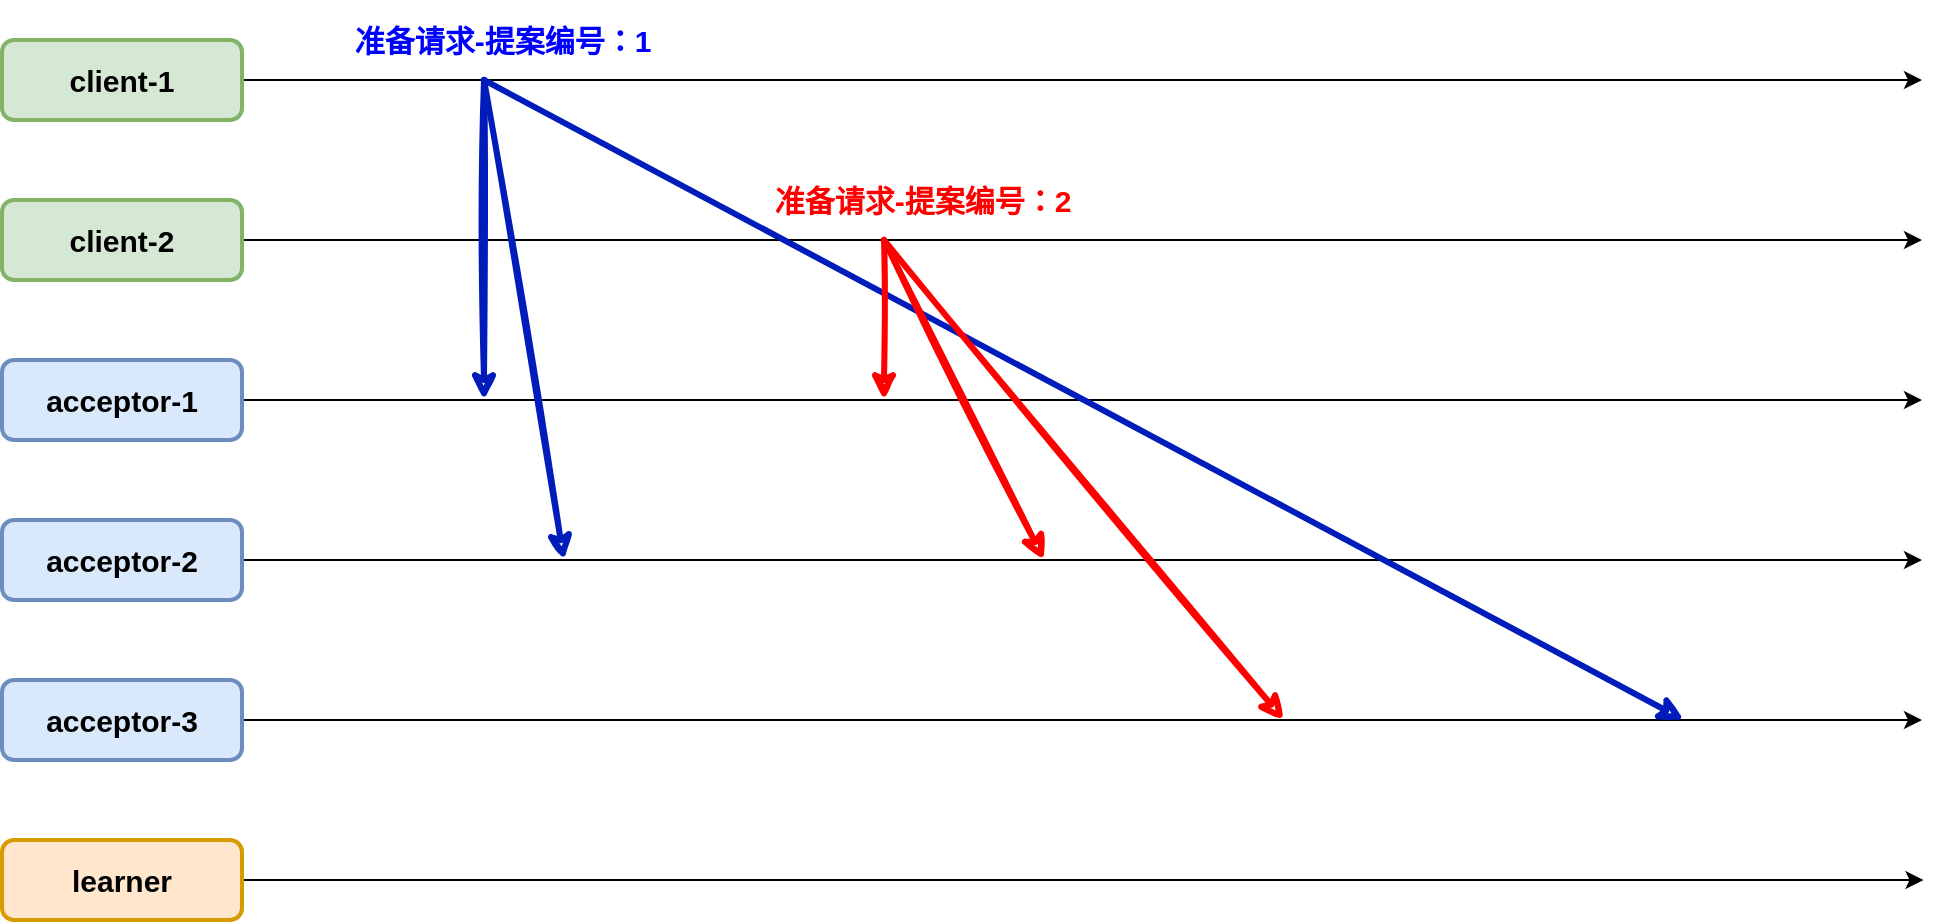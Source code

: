 <mxfile version="20.6.0" type="github">
  <diagram id="27dsswfi7owa3B7K1qoY" name="第 1 页">
    <mxGraphModel dx="1878" dy="593" grid="1" gridSize="10" guides="1" tooltips="1" connect="1" arrows="1" fold="1" page="1" pageScale="1" pageWidth="827" pageHeight="1169" math="0" shadow="0">
      <root>
        <mxCell id="0" />
        <mxCell id="1" parent="0" />
        <mxCell id="TPTUtuKNAYU8BtjrPK0Z-13" style="edgeStyle=orthogonalEdgeStyle;rounded=0;orthogonalLoop=1;jettySize=auto;html=1;fontSize=15;" edge="1" parent="1" source="TPTUtuKNAYU8BtjrPK0Z-3">
          <mxGeometry relative="1" as="geometry">
            <mxPoint x="960" y="180" as="targetPoint" />
          </mxGeometry>
        </mxCell>
        <mxCell id="TPTUtuKNAYU8BtjrPK0Z-3" value="client-1" style="rounded=1;whiteSpace=wrap;html=1;strokeWidth=2;fillWeight=4;hachureGap=8;hachureAngle=45;fillColor=#d5e8d4;sketch=0;strokeColor=#82b366;fontSize=15;fontStyle=1" vertex="1" parent="1">
          <mxGeometry y="160" width="120" height="40" as="geometry" />
        </mxCell>
        <mxCell id="TPTUtuKNAYU8BtjrPK0Z-14" style="edgeStyle=orthogonalEdgeStyle;rounded=0;orthogonalLoop=1;jettySize=auto;html=1;fontSize=15;" edge="1" parent="1" source="TPTUtuKNAYU8BtjrPK0Z-7">
          <mxGeometry relative="1" as="geometry">
            <mxPoint x="960" y="260" as="targetPoint" />
          </mxGeometry>
        </mxCell>
        <mxCell id="TPTUtuKNAYU8BtjrPK0Z-7" value="client-2" style="rounded=1;whiteSpace=wrap;html=1;strokeWidth=2;fillWeight=4;hachureGap=8;hachureAngle=45;fillColor=#d5e8d4;sketch=0;strokeColor=#82b366;fontSize=15;fontStyle=1" vertex="1" parent="1">
          <mxGeometry y="240" width="120" height="40" as="geometry" />
        </mxCell>
        <mxCell id="TPTUtuKNAYU8BtjrPK0Z-15" style="edgeStyle=orthogonalEdgeStyle;rounded=0;orthogonalLoop=1;jettySize=auto;html=1;fontSize=15;" edge="1" parent="1" source="TPTUtuKNAYU8BtjrPK0Z-8">
          <mxGeometry relative="1" as="geometry">
            <mxPoint x="960" y="340" as="targetPoint" />
          </mxGeometry>
        </mxCell>
        <mxCell id="TPTUtuKNAYU8BtjrPK0Z-8" value="acceptor-1" style="rounded=1;whiteSpace=wrap;html=1;strokeWidth=2;fillWeight=4;hachureGap=8;hachureAngle=45;fillColor=#dae8fc;sketch=0;strokeColor=#6c8ebf;fontSize=15;fontStyle=1" vertex="1" parent="1">
          <mxGeometry y="320" width="120" height="40" as="geometry" />
        </mxCell>
        <mxCell id="TPTUtuKNAYU8BtjrPK0Z-17" style="edgeStyle=orthogonalEdgeStyle;rounded=0;orthogonalLoop=1;jettySize=auto;html=1;fontSize=15;" edge="1" parent="1" source="TPTUtuKNAYU8BtjrPK0Z-10">
          <mxGeometry relative="1" as="geometry">
            <mxPoint x="960" y="420" as="targetPoint" />
          </mxGeometry>
        </mxCell>
        <mxCell id="TPTUtuKNAYU8BtjrPK0Z-10" value="acceptor-2" style="rounded=1;whiteSpace=wrap;html=1;strokeWidth=2;fillWeight=4;hachureGap=8;hachureAngle=45;fillColor=#dae8fc;sketch=0;strokeColor=#6c8ebf;fontSize=15;fontStyle=1" vertex="1" parent="1">
          <mxGeometry y="400" width="120" height="40" as="geometry" />
        </mxCell>
        <mxCell id="TPTUtuKNAYU8BtjrPK0Z-18" style="edgeStyle=orthogonalEdgeStyle;rounded=0;orthogonalLoop=1;jettySize=auto;html=1;fontSize=15;" edge="1" parent="1" source="TPTUtuKNAYU8BtjrPK0Z-11">
          <mxGeometry relative="1" as="geometry">
            <mxPoint x="960" y="500" as="targetPoint" />
          </mxGeometry>
        </mxCell>
        <mxCell id="TPTUtuKNAYU8BtjrPK0Z-11" value="acceptor-3" style="rounded=1;whiteSpace=wrap;html=1;strokeWidth=2;fillWeight=4;hachureGap=8;hachureAngle=45;fillColor=#dae8fc;sketch=0;strokeColor=#6c8ebf;fontSize=15;fontStyle=1" vertex="1" parent="1">
          <mxGeometry y="480" width="120" height="40" as="geometry" />
        </mxCell>
        <mxCell id="TPTUtuKNAYU8BtjrPK0Z-16" value="" style="endArrow=classic;html=1;rounded=0;fontSize=15;strokeWidth=3;sketch=1;shadow=0;fillColor=#0050ef;strokeColor=#001DBC;fontColor=#0000FF;" edge="1" parent="1">
          <mxGeometry width="50" height="50" relative="1" as="geometry">
            <mxPoint x="241" y="180" as="sourcePoint" />
            <mxPoint x="241" y="340" as="targetPoint" />
          </mxGeometry>
        </mxCell>
        <mxCell id="TPTUtuKNAYU8BtjrPK0Z-20" value="" style="endArrow=classic;html=1;rounded=0;fontSize=15;strokeWidth=3;sketch=1;shadow=0;fillColor=#0050ef;strokeColor=#001DBC;" edge="1" parent="1">
          <mxGeometry width="50" height="50" relative="1" as="geometry">
            <mxPoint x="241" y="180" as="sourcePoint" />
            <mxPoint x="281" y="420" as="targetPoint" />
          </mxGeometry>
        </mxCell>
        <mxCell id="TPTUtuKNAYU8BtjrPK0Z-21" value="" style="endArrow=classic;html=1;rounded=0;fontSize=15;strokeWidth=3;sketch=1;shadow=0;fillColor=#0050ef;strokeColor=#001DBC;" edge="1" parent="1">
          <mxGeometry width="50" height="50" relative="1" as="geometry">
            <mxPoint x="241" y="180" as="sourcePoint" />
            <mxPoint x="841" y="500" as="targetPoint" />
          </mxGeometry>
        </mxCell>
        <mxCell id="TPTUtuKNAYU8BtjrPK0Z-22" value="" style="endArrow=classic;html=1;rounded=0;fontSize=15;fillColor=#f8cecc;strokeColor=#FF0000;strokeWidth=3;sketch=1;" edge="1" parent="1">
          <mxGeometry width="50" height="50" relative="1" as="geometry">
            <mxPoint x="441" y="260" as="sourcePoint" />
            <mxPoint x="441" y="340" as="targetPoint" />
          </mxGeometry>
        </mxCell>
        <mxCell id="TPTUtuKNAYU8BtjrPK0Z-23" value="" style="endArrow=classic;html=1;rounded=0;fontSize=15;fillColor=#f8cecc;strokeColor=#FF0000;strokeWidth=3;sketch=1;" edge="1" parent="1">
          <mxGeometry width="50" height="50" relative="1" as="geometry">
            <mxPoint x="441" y="260" as="sourcePoint" />
            <mxPoint x="521" y="420" as="targetPoint" />
          </mxGeometry>
        </mxCell>
        <mxCell id="TPTUtuKNAYU8BtjrPK0Z-24" value="" style="endArrow=classic;html=1;rounded=0;fontSize=15;fillColor=#f8cecc;strokeColor=#FF0000;strokeWidth=3;sketch=1;" edge="1" parent="1">
          <mxGeometry width="50" height="50" relative="1" as="geometry">
            <mxPoint x="441" y="260" as="sourcePoint" />
            <mxPoint x="641" y="500" as="targetPoint" />
          </mxGeometry>
        </mxCell>
        <mxCell id="TPTUtuKNAYU8BtjrPK0Z-28" value="准备请求-提案编号：1" style="text;strokeColor=none;fillColor=none;html=1;fontSize=15;fontStyle=1;verticalAlign=middle;align=center;sketch=0;fontColor=#0000FF;" vertex="1" parent="1">
          <mxGeometry x="200" y="140" width="100" height="40" as="geometry" />
        </mxCell>
        <mxCell id="TPTUtuKNAYU8BtjrPK0Z-29" value="准备请求-提案编号：2" style="text;strokeColor=none;fillColor=none;html=1;fontSize=15;fontStyle=1;verticalAlign=middle;align=center;sketch=0;fontColor=#FF0000;" vertex="1" parent="1">
          <mxGeometry x="410" y="220" width="100" height="40" as="geometry" />
        </mxCell>
        <mxCell id="TPTUtuKNAYU8BtjrPK0Z-32" style="edgeStyle=orthogonalEdgeStyle;rounded=0;sketch=0;orthogonalLoop=1;jettySize=auto;html=1;shadow=0;strokeColor=#000000;strokeWidth=1;fontSize=15;fontColor=#0000FF;" edge="1" parent="1" source="TPTUtuKNAYU8BtjrPK0Z-31">
          <mxGeometry relative="1" as="geometry">
            <mxPoint x="960.741" y="580" as="targetPoint" />
          </mxGeometry>
        </mxCell>
        <mxCell id="TPTUtuKNAYU8BtjrPK0Z-31" value="learner" style="rounded=1;whiteSpace=wrap;html=1;strokeWidth=2;fillWeight=4;hachureGap=8;hachureAngle=45;fillColor=#ffe6cc;sketch=0;strokeColor=#d79b00;fontSize=15;fontStyle=1" vertex="1" parent="1">
          <mxGeometry y="560" width="120" height="40" as="geometry" />
        </mxCell>
      </root>
    </mxGraphModel>
  </diagram>
</mxfile>
